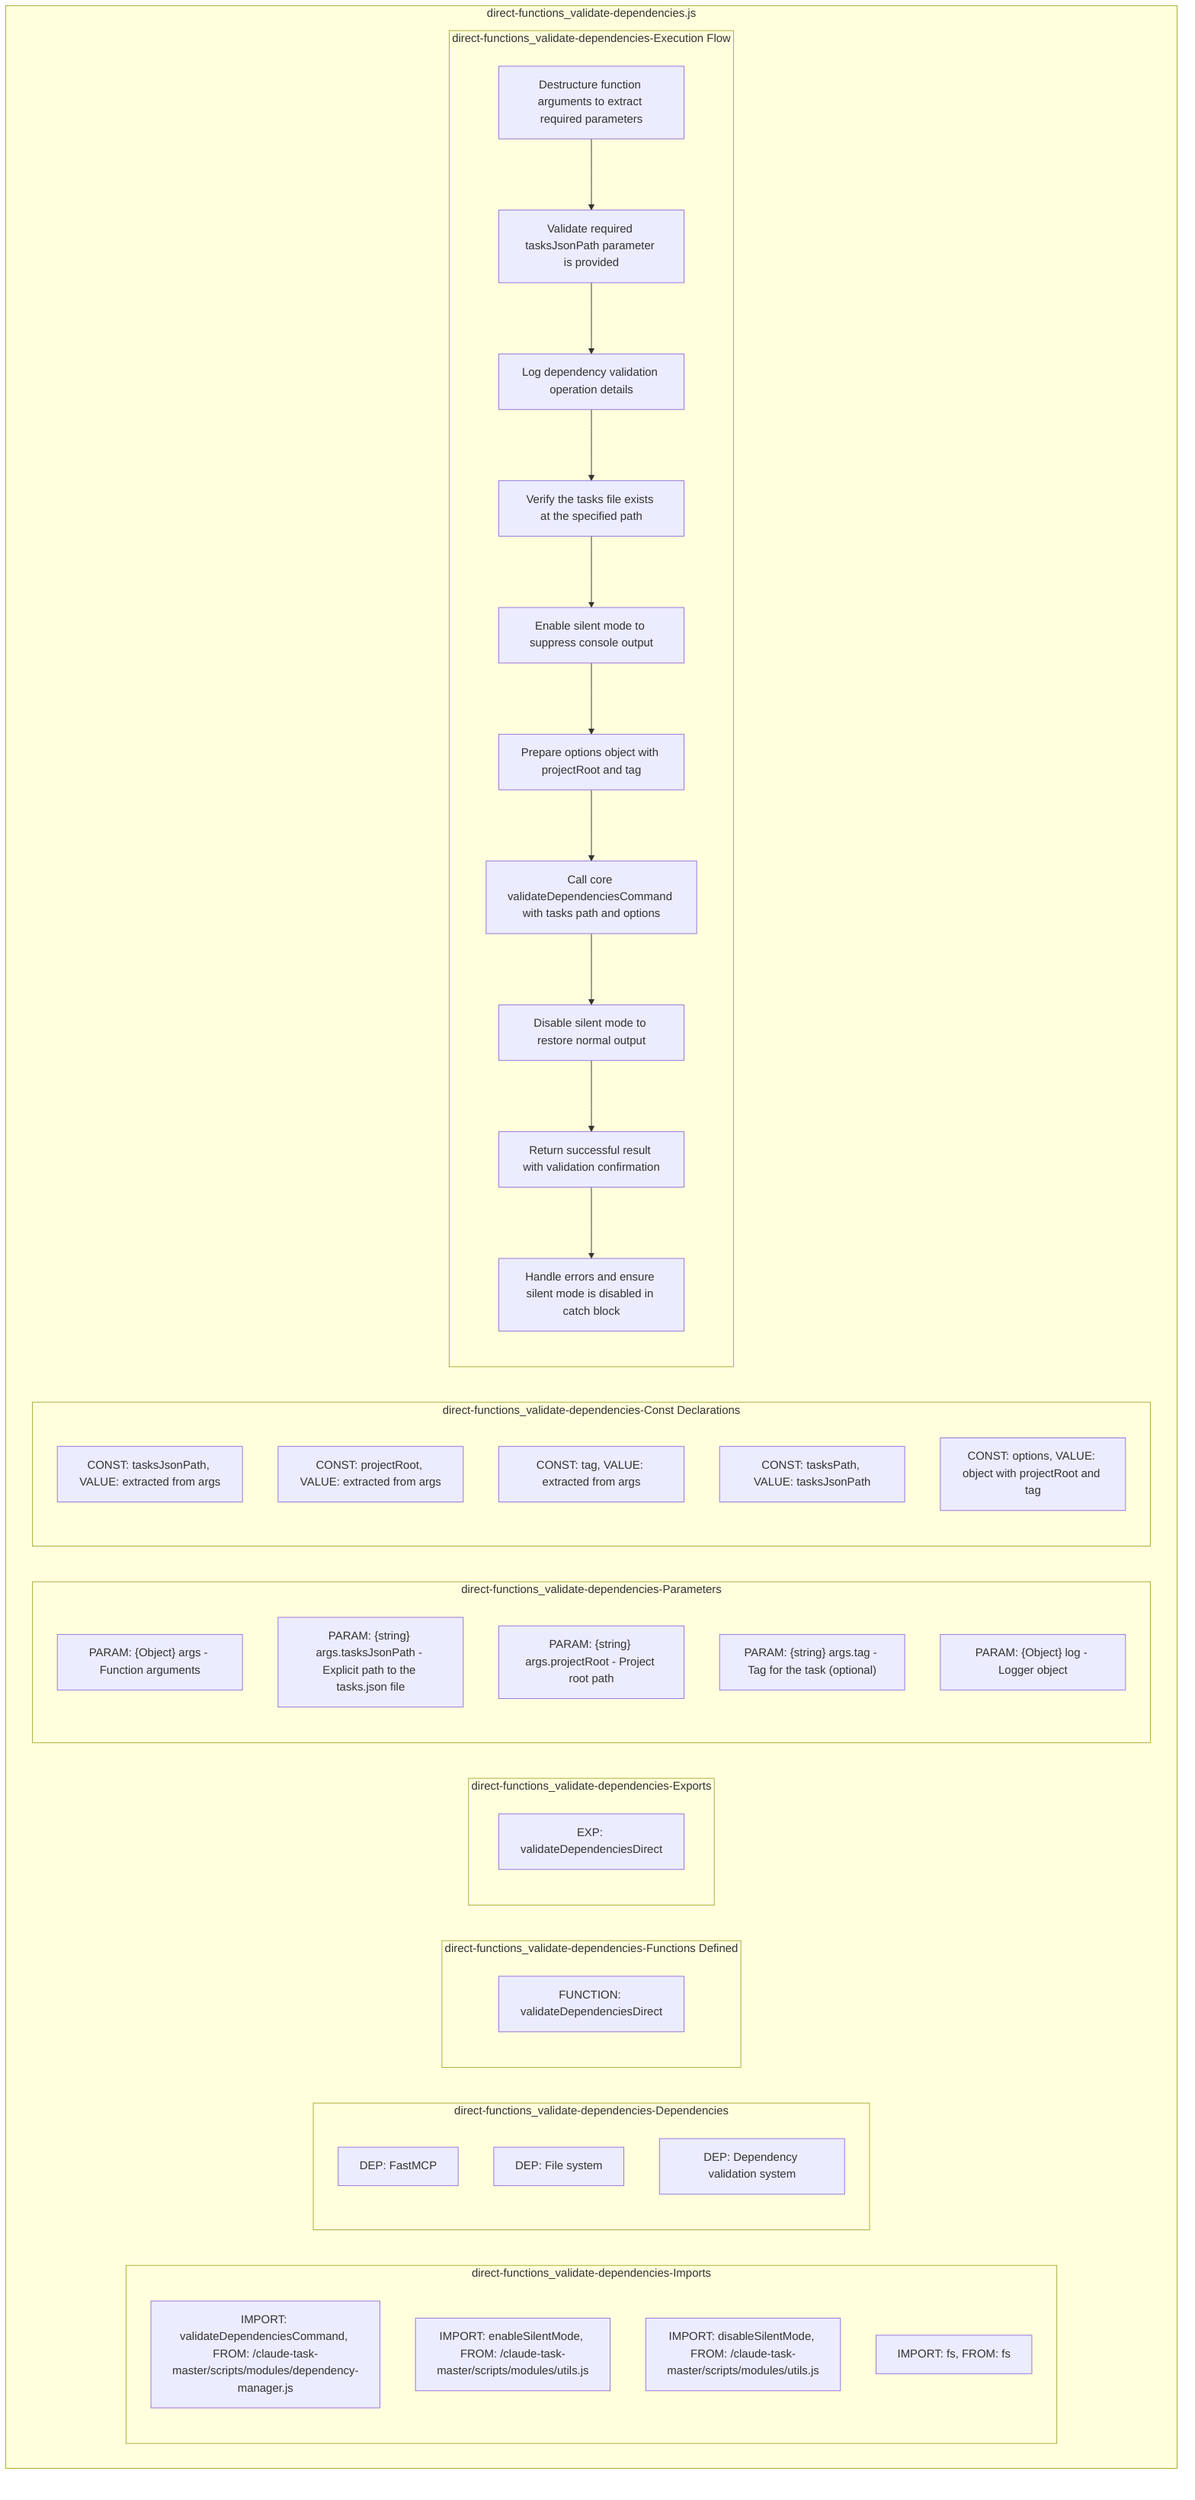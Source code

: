 flowchart TB
    subgraph validateDependenciesImports["direct-functions_validate-dependencies-Imports"]
        I1["IMPORT: validateDependenciesCommand, FROM: /claude-task-master/scripts/modules/dependency-manager.js"]
        I2["IMPORT: enableSilentMode, FROM: /claude-task-master/scripts/modules/utils.js"]
        I3["IMPORT: disableSilentMode, FROM: /claude-task-master/scripts/modules/utils.js"]
        I4["IMPORT: fs, FROM: fs"]
    end
    
    subgraph validateDependenciesDependencies["direct-functions_validate-dependencies-Dependencies"]
        D1["DEP: FastMCP"]
        D2["DEP: File system"]
        D3["DEP: Dependency validation system"]
    end
    
    subgraph validateDependenciesFunctionsDefined["direct-functions_validate-dependencies-Functions Defined"]
        FU1["FUNCTION: validateDependenciesDirect"]
    end
    
    subgraph validateDependenciesExports["direct-functions_validate-dependencies-Exports"]
        E1["EXP: validateDependenciesDirect"]
    end
    
    subgraph validateDependenciesParameters["direct-functions_validate-dependencies-Parameters"]
        P1["PARAM: {Object} args - Function arguments"]
        P2["PARAM: {string} args.tasksJsonPath - Explicit path to the tasks.json file"]
        P3["PARAM: {string} args.projectRoot - Project root path"]
        P4["PARAM: {string} args.tag - Tag for the task (optional)"]
        P5["PARAM: {Object} log - Logger object"]
    end
    
    subgraph validateDependenciesConstants["direct-functions_validate-dependencies-Const Declarations"]
        C1["CONST: tasksJsonPath, VALUE: extracted from args"]
        C2["CONST: projectRoot, VALUE: extracted from args"]
        C3["CONST: tag, VALUE: extracted from args"]
        C4["CONST: tasksPath, VALUE: tasksJsonPath"]
        C5["CONST: options, VALUE: object with projectRoot and tag"]
    end
    
    subgraph validateDependenciesExecutionFlow["direct-functions_validate-dependencies-Execution Flow"]
        FL1["Destructure function arguments to extract required parameters"]
        FL2["Validate required tasksJsonPath parameter is provided"]
        FL3["Log dependency validation operation details"]
        FL4["Verify the tasks file exists at the specified path"]
        FL5["Enable silent mode to suppress console output"]
        FL6["Prepare options object with projectRoot and tag"]
        FL7["Call core validateDependenciesCommand with tasks path and options"]
        FL8["Disable silent mode to restore normal output"]
        FL9["Return successful result with validation confirmation"]
        FL10["Handle errors and ensure silent mode is disabled in catch block"]
    end
    
    subgraph validateDependencies["direct-functions_validate-dependencies.js"]
        validateDependenciesImports
        validateDependenciesDependencies
        validateDependenciesFunctionsDefined
        validateDependenciesExports
        validateDependenciesParameters
        validateDependenciesConstants
        validateDependenciesExecutionFlow
    end
    
    FL1 --> FL2
    FL2 --> FL3
    FL3 --> FL4
    FL4 --> FL5
    FL5 --> FL6
    FL6 --> FL7
    FL7 --> FL8
    FL8 --> FL9
    FL9 --> FL10